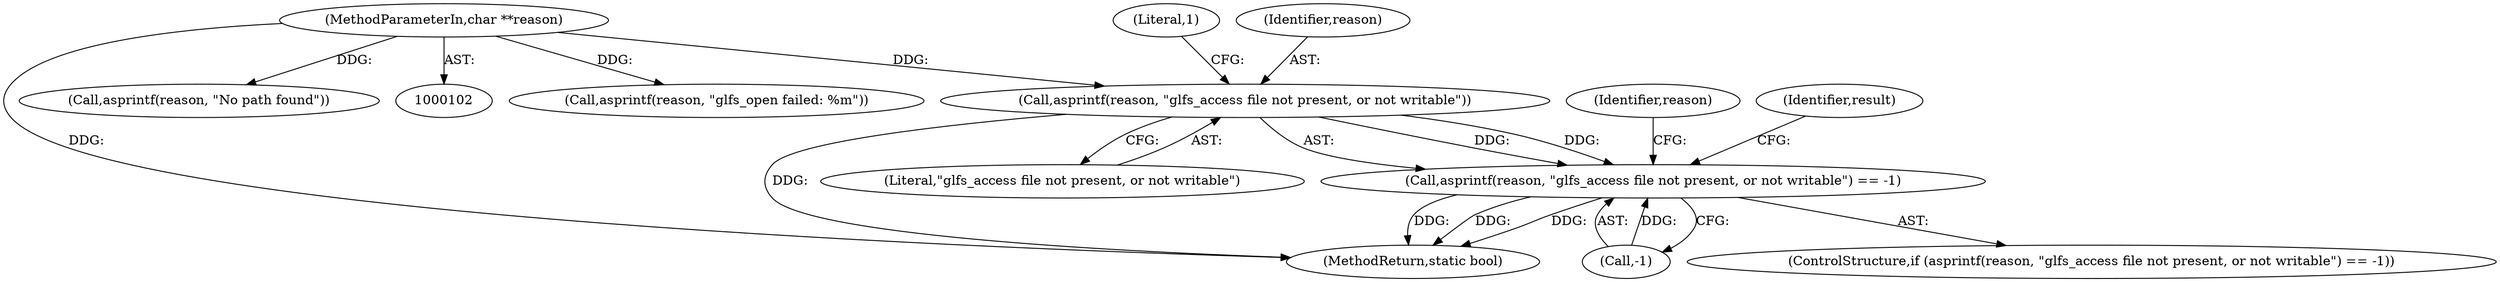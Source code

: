 digraph "1_tcmu-runner_61bd03e600d2abf309173e9186f4d465bb1b7157@API" {
"1000205" [label="(Call,asprintf(reason, \"glfs_access file not present, or not writable\"))"];
"1000104" [label="(MethodParameterIn,char **reason)"];
"1000204" [label="(Call,asprintf(reason, \"glfs_access file not present, or not writable\") == -1)"];
"1000205" [label="(Call,asprintf(reason, \"glfs_access file not present, or not writable\"))"];
"1000203" [label="(ControlStructure,if (asprintf(reason, \"glfs_access file not present, or not writable\") == -1))"];
"1000209" [label="(Literal,1)"];
"1000206" [label="(Identifier,reason)"];
"1000204" [label="(Call,asprintf(reason, \"glfs_access file not present, or not writable\") == -1)"];
"1000104" [label="(MethodParameterIn,char **reason)"];
"1000177" [label="(Call,asprintf(reason, \"glfs_open failed: %m\"))"];
"1000208" [label="(Call,-1)"];
"1000212" [label="(Identifier,reason)"];
"1000233" [label="(MethodReturn,static bool)"];
"1000207" [label="(Literal,\"glfs_access file not present, or not writable\")"];
"1000215" [label="(Identifier,result)"];
"1000134" [label="(Call,asprintf(reason, \"No path found\"))"];
"1000205" -> "1000204"  [label="AST: "];
"1000205" -> "1000207"  [label="CFG: "];
"1000206" -> "1000205"  [label="AST: "];
"1000207" -> "1000205"  [label="AST: "];
"1000209" -> "1000205"  [label="CFG: "];
"1000205" -> "1000233"  [label="DDG: "];
"1000205" -> "1000204"  [label="DDG: "];
"1000205" -> "1000204"  [label="DDG: "];
"1000104" -> "1000205"  [label="DDG: "];
"1000104" -> "1000102"  [label="AST: "];
"1000104" -> "1000233"  [label="DDG: "];
"1000104" -> "1000134"  [label="DDG: "];
"1000104" -> "1000177"  [label="DDG: "];
"1000204" -> "1000203"  [label="AST: "];
"1000204" -> "1000208"  [label="CFG: "];
"1000208" -> "1000204"  [label="AST: "];
"1000212" -> "1000204"  [label="CFG: "];
"1000215" -> "1000204"  [label="CFG: "];
"1000204" -> "1000233"  [label="DDG: "];
"1000204" -> "1000233"  [label="DDG: "];
"1000204" -> "1000233"  [label="DDG: "];
"1000208" -> "1000204"  [label="DDG: "];
}

